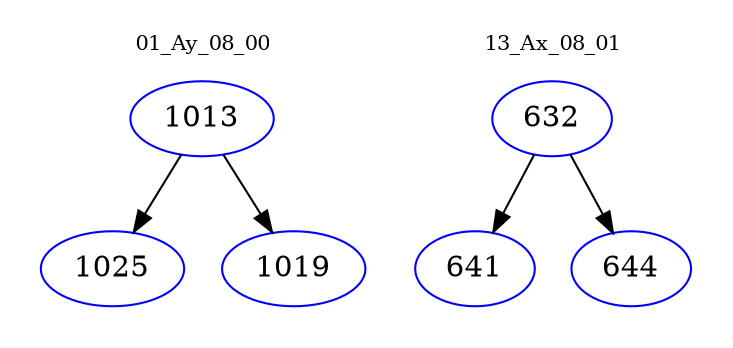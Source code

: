 digraph{
subgraph cluster_0 {
color = white
label = "01_Ay_08_00";
fontsize=10;
T0_1013 [label="1013", color="blue"]
T0_1013 -> T0_1025 [color="black"]
T0_1025 [label="1025", color="blue"]
T0_1013 -> T0_1019 [color="black"]
T0_1019 [label="1019", color="blue"]
}
subgraph cluster_1 {
color = white
label = "13_Ax_08_01";
fontsize=10;
T1_632 [label="632", color="blue"]
T1_632 -> T1_641 [color="black"]
T1_641 [label="641", color="blue"]
T1_632 -> T1_644 [color="black"]
T1_644 [label="644", color="blue"]
}
}
